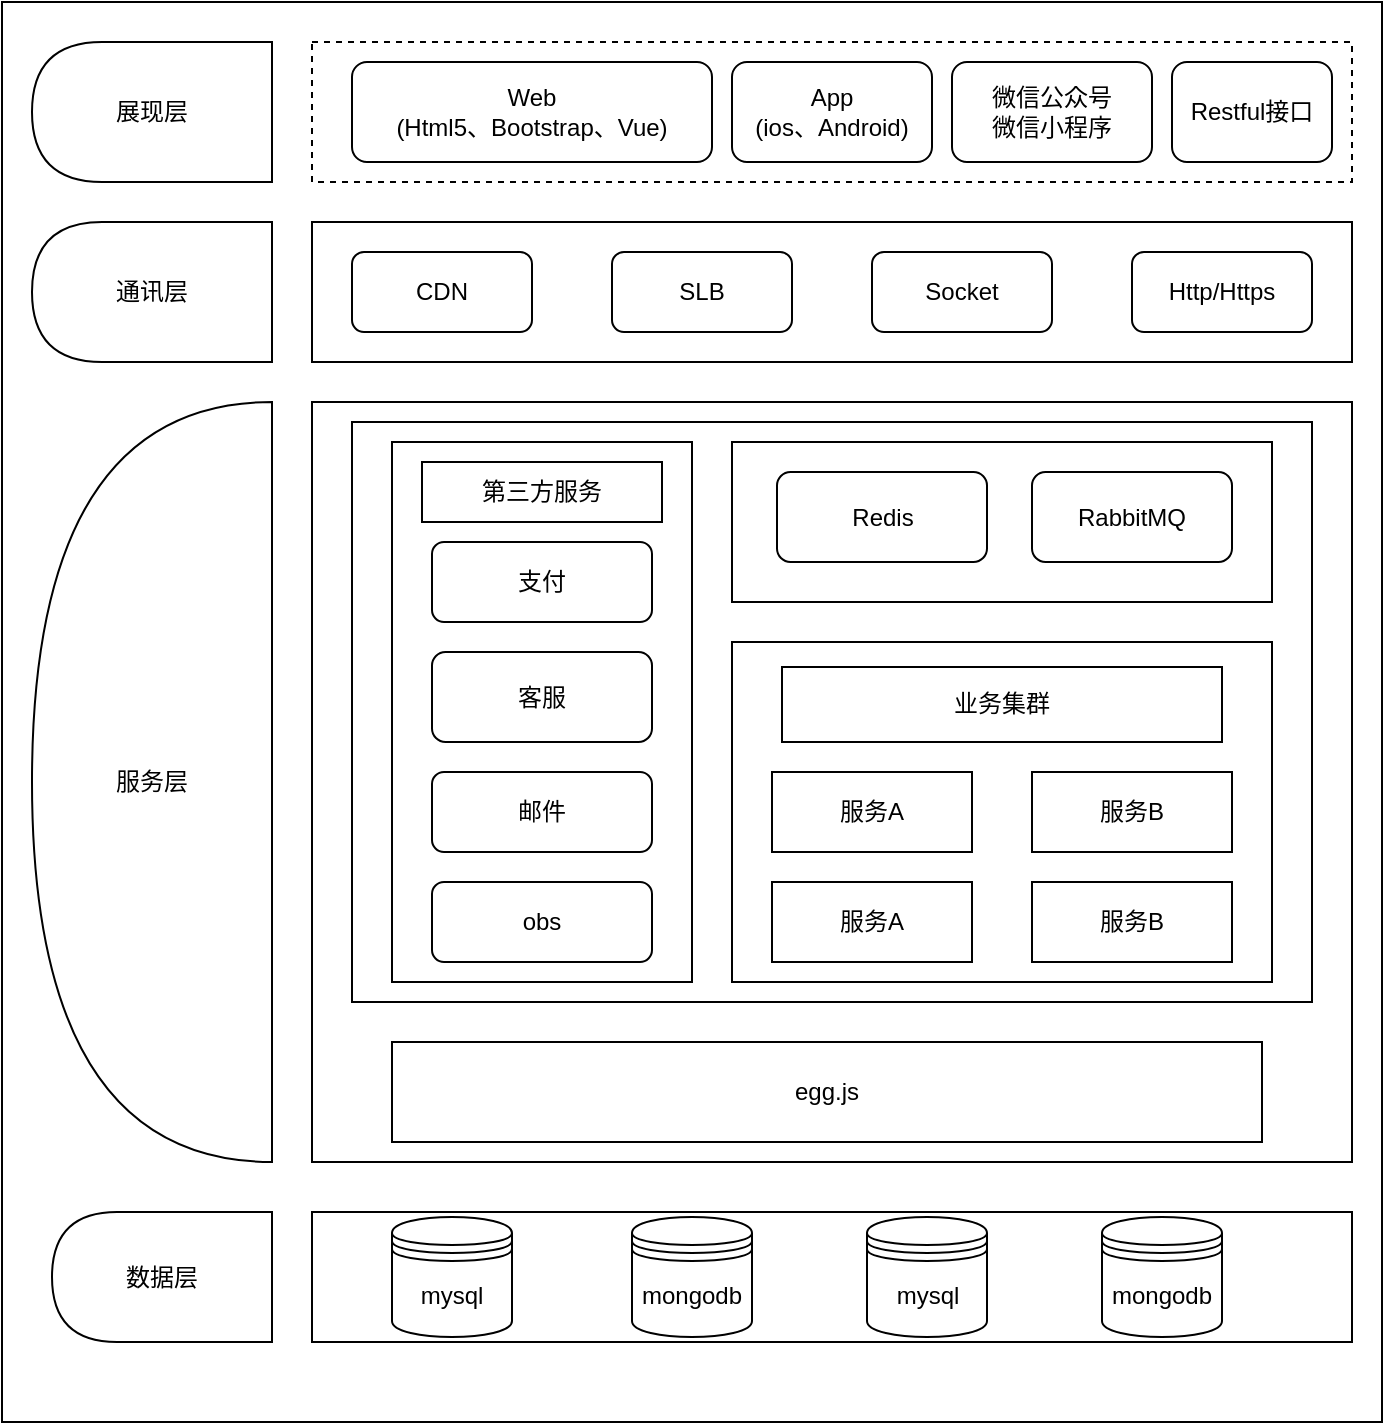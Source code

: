 <mxfile version="16.2.2" type="github">
  <diagram id="OgrTKNN4BAimMB1fzx9E" name="Page-1">
    <mxGraphModel dx="946" dy="725" grid="1" gridSize="10" guides="1" tooltips="1" connect="1" arrows="1" fold="1" page="1" pageScale="1" pageWidth="827" pageHeight="1169" math="0" shadow="0">
      <root>
        <mxCell id="0" />
        <mxCell id="1" parent="0" />
        <mxCell id="spjSdj0qYtbGVGtpy44G-3" value="" style="rounded=0;whiteSpace=wrap;align=center;html=1;labelBackgroundColor=none;" vertex="1" parent="1">
          <mxGeometry x="115" y="70" width="690" height="710" as="geometry" />
        </mxCell>
        <mxCell id="spjSdj0qYtbGVGtpy44G-4" value="" style="rounded=0;whiteSpace=wrap;html=1;" vertex="1" parent="1">
          <mxGeometry x="270" y="675" width="520" height="65" as="geometry" />
        </mxCell>
        <mxCell id="spjSdj0qYtbGVGtpy44G-7" value="mysql" style="shape=datastore;whiteSpace=wrap;html=1;" vertex="1" parent="1">
          <mxGeometry x="310" y="677.5" width="60" height="60" as="geometry" />
        </mxCell>
        <mxCell id="spjSdj0qYtbGVGtpy44G-8" value="&lt;span&gt;mysql&lt;/span&gt;" style="shape=datastore;whiteSpace=wrap;html=1;" vertex="1" parent="1">
          <mxGeometry x="547.5" y="677.5" width="60" height="60" as="geometry" />
        </mxCell>
        <mxCell id="spjSdj0qYtbGVGtpy44G-9" value="mongodb" style="shape=datastore;whiteSpace=wrap;html=1;" vertex="1" parent="1">
          <mxGeometry x="430" y="677.5" width="60" height="60" as="geometry" />
        </mxCell>
        <mxCell id="spjSdj0qYtbGVGtpy44G-10" value="&lt;span&gt;mongodb&lt;/span&gt;" style="shape=datastore;whiteSpace=wrap;html=1;" vertex="1" parent="1">
          <mxGeometry x="665" y="677.5" width="60" height="60" as="geometry" />
        </mxCell>
        <mxCell id="spjSdj0qYtbGVGtpy44G-14" value="数据层" style="shape=delay;whiteSpace=wrap;html=1;labelBackgroundColor=none;direction=west;" vertex="1" parent="1">
          <mxGeometry x="140" y="675" width="110" height="65" as="geometry" />
        </mxCell>
        <mxCell id="spjSdj0qYtbGVGtpy44G-16" value="" style="rounded=0;whiteSpace=wrap;html=1;labelBackgroundColor=none;" vertex="1" parent="1">
          <mxGeometry x="270" y="270" width="520" height="380" as="geometry" />
        </mxCell>
        <mxCell id="spjSdj0qYtbGVGtpy44G-23" value="通讯层" style="shape=delay;whiteSpace=wrap;html=1;labelBackgroundColor=none;direction=west;" vertex="1" parent="1">
          <mxGeometry x="130" y="180" width="120" height="70" as="geometry" />
        </mxCell>
        <mxCell id="spjSdj0qYtbGVGtpy44G-25" value="展现层" style="shape=delay;whiteSpace=wrap;html=1;labelBackgroundColor=none;direction=west;" vertex="1" parent="1">
          <mxGeometry x="130" y="90" width="120" height="70" as="geometry" />
        </mxCell>
        <mxCell id="spjSdj0qYtbGVGtpy44G-26" value="服务层" style="shape=delay;whiteSpace=wrap;html=1;labelBackgroundColor=none;direction=west;" vertex="1" parent="1">
          <mxGeometry x="130" y="270" width="120" height="380" as="geometry" />
        </mxCell>
        <mxCell id="spjSdj0qYtbGVGtpy44G-27" value="" style="rounded=0;whiteSpace=wrap;html=1;labelBackgroundColor=none;" vertex="1" parent="1">
          <mxGeometry x="270" y="180" width="520" height="70" as="geometry" />
        </mxCell>
        <mxCell id="spjSdj0qYtbGVGtpy44G-28" value="CDN" style="rounded=1;whiteSpace=wrap;html=1;labelBackgroundColor=none;" vertex="1" parent="1">
          <mxGeometry x="290" y="195" width="90" height="40" as="geometry" />
        </mxCell>
        <mxCell id="spjSdj0qYtbGVGtpy44G-29" value="" style="rounded=0;whiteSpace=wrap;html=1;labelBackgroundColor=none;dashed=1;strokeWidth=1;" vertex="1" parent="1">
          <mxGeometry x="270" y="90" width="520" height="70" as="geometry" />
        </mxCell>
        <mxCell id="spjSdj0qYtbGVGtpy44G-31" value="Socket" style="rounded=1;whiteSpace=wrap;html=1;labelBackgroundColor=none;" vertex="1" parent="1">
          <mxGeometry x="550" y="195" width="90" height="40" as="geometry" />
        </mxCell>
        <mxCell id="spjSdj0qYtbGVGtpy44G-32" value="SLB" style="rounded=1;whiteSpace=wrap;html=1;labelBackgroundColor=none;" vertex="1" parent="1">
          <mxGeometry x="420" y="195" width="90" height="40" as="geometry" />
        </mxCell>
        <mxCell id="spjSdj0qYtbGVGtpy44G-33" value="Restful接口" style="rounded=1;whiteSpace=wrap;html=1;labelBackgroundColor=none;" vertex="1" parent="1">
          <mxGeometry x="700" y="100" width="80" height="50" as="geometry" />
        </mxCell>
        <mxCell id="spjSdj0qYtbGVGtpy44G-34" value="微信公众号&lt;br&gt;微信小程序" style="rounded=1;whiteSpace=wrap;html=1;labelBackgroundColor=none;" vertex="1" parent="1">
          <mxGeometry x="590" y="100" width="100" height="50" as="geometry" />
        </mxCell>
        <mxCell id="spjSdj0qYtbGVGtpy44G-35" value="App&lt;br&gt;(ios、Android)" style="rounded=1;whiteSpace=wrap;html=1;labelBackgroundColor=none;" vertex="1" parent="1">
          <mxGeometry x="480" y="100" width="100" height="50" as="geometry" />
        </mxCell>
        <mxCell id="spjSdj0qYtbGVGtpy44G-36" value="Web&lt;br&gt;(Html5、Bootstrap、Vue)" style="rounded=1;whiteSpace=wrap;html=1;labelBackgroundColor=none;" vertex="1" parent="1">
          <mxGeometry x="290" y="100" width="180" height="50" as="geometry" />
        </mxCell>
        <mxCell id="spjSdj0qYtbGVGtpy44G-37" value="Http/Https" style="rounded=1;whiteSpace=wrap;html=1;labelBackgroundColor=none;strokeWidth=1;" vertex="1" parent="1">
          <mxGeometry x="680" y="195" width="90" height="40" as="geometry" />
        </mxCell>
        <mxCell id="spjSdj0qYtbGVGtpy44G-39" value="egg.js" style="rounded=0;whiteSpace=wrap;html=1;labelBackgroundColor=none;strokeWidth=1;" vertex="1" parent="1">
          <mxGeometry x="310" y="590" width="435" height="50" as="geometry" />
        </mxCell>
        <mxCell id="spjSdj0qYtbGVGtpy44G-40" value="" style="rounded=0;whiteSpace=wrap;html=1;labelBackgroundColor=none;strokeWidth=1;" vertex="1" parent="1">
          <mxGeometry x="290" y="280" width="480" height="290" as="geometry" />
        </mxCell>
        <mxCell id="spjSdj0qYtbGVGtpy44G-49" value="" style="rounded=0;whiteSpace=wrap;html=1;labelBackgroundColor=none;strokeWidth=1;" vertex="1" parent="1">
          <mxGeometry x="480" y="390" width="270" height="170" as="geometry" />
        </mxCell>
        <mxCell id="spjSdj0qYtbGVGtpy44G-53" value="" style="rounded=0;whiteSpace=wrap;html=1;labelBackgroundColor=none;strokeWidth=1;" vertex="1" parent="1">
          <mxGeometry x="310" y="290" width="150" height="270" as="geometry" />
        </mxCell>
        <mxCell id="spjSdj0qYtbGVGtpy44G-54" value="&lt;span&gt;服务A&lt;/span&gt;" style="rounded=0;whiteSpace=wrap;html=1;labelBackgroundColor=none;strokeWidth=1;" vertex="1" parent="1">
          <mxGeometry x="500" y="510" width="100" height="40" as="geometry" />
        </mxCell>
        <mxCell id="spjSdj0qYtbGVGtpy44G-55" value="&lt;span&gt;服务B&lt;/span&gt;" style="rounded=0;whiteSpace=wrap;html=1;labelBackgroundColor=none;strokeWidth=1;" vertex="1" parent="1">
          <mxGeometry x="630" y="510" width="100" height="40" as="geometry" />
        </mxCell>
        <mxCell id="spjSdj0qYtbGVGtpy44G-56" value="服务A" style="rounded=0;whiteSpace=wrap;html=1;labelBackgroundColor=none;strokeWidth=1;" vertex="1" parent="1">
          <mxGeometry x="500" y="455" width="100" height="40" as="geometry" />
        </mxCell>
        <mxCell id="spjSdj0qYtbGVGtpy44G-57" value="服务B" style="rounded=0;whiteSpace=wrap;html=1;labelBackgroundColor=none;strokeWidth=1;" vertex="1" parent="1">
          <mxGeometry x="630" y="455" width="100" height="40" as="geometry" />
        </mxCell>
        <mxCell id="spjSdj0qYtbGVGtpy44G-62" value="" style="rounded=0;whiteSpace=wrap;html=1;labelBackgroundColor=none;strokeWidth=1;" vertex="1" parent="1">
          <mxGeometry x="480" y="290" width="270" height="80" as="geometry" />
        </mxCell>
        <mxCell id="spjSdj0qYtbGVGtpy44G-63" value="RabbitMQ" style="rounded=1;whiteSpace=wrap;html=1;labelBackgroundColor=none;strokeWidth=1;" vertex="1" parent="1">
          <mxGeometry x="630" y="305" width="100" height="45" as="geometry" />
        </mxCell>
        <mxCell id="spjSdj0qYtbGVGtpy44G-64" value="Redis" style="rounded=1;whiteSpace=wrap;html=1;labelBackgroundColor=none;strokeWidth=1;" vertex="1" parent="1">
          <mxGeometry x="502.5" y="305" width="105" height="45" as="geometry" />
        </mxCell>
        <mxCell id="spjSdj0qYtbGVGtpy44G-66" value="第三方服务" style="rounded=0;whiteSpace=wrap;html=1;labelBackgroundColor=none;strokeWidth=1;" vertex="1" parent="1">
          <mxGeometry x="325" y="300" width="120" height="30" as="geometry" />
        </mxCell>
        <mxCell id="spjSdj0qYtbGVGtpy44G-67" value="obs" style="rounded=1;whiteSpace=wrap;html=1;labelBackgroundColor=none;strokeWidth=1;" vertex="1" parent="1">
          <mxGeometry x="330" y="510" width="110" height="40" as="geometry" />
        </mxCell>
        <mxCell id="spjSdj0qYtbGVGtpy44G-68" value="邮件" style="rounded=1;whiteSpace=wrap;html=1;labelBackgroundColor=none;strokeWidth=1;" vertex="1" parent="1">
          <mxGeometry x="330" y="455" width="110" height="40" as="geometry" />
        </mxCell>
        <mxCell id="spjSdj0qYtbGVGtpy44G-69" value="客服" style="rounded=1;whiteSpace=wrap;html=1;labelBackgroundColor=none;strokeWidth=1;" vertex="1" parent="1">
          <mxGeometry x="330" y="395" width="110" height="45" as="geometry" />
        </mxCell>
        <mxCell id="spjSdj0qYtbGVGtpy44G-70" value="支付" style="rounded=1;whiteSpace=wrap;html=1;labelBackgroundColor=none;strokeWidth=1;" vertex="1" parent="1">
          <mxGeometry x="330" y="340" width="110" height="40" as="geometry" />
        </mxCell>
        <mxCell id="spjSdj0qYtbGVGtpy44G-71" value="业务集群" style="rounded=0;whiteSpace=wrap;html=1;labelBackgroundColor=none;strokeWidth=1;" vertex="1" parent="1">
          <mxGeometry x="505" y="402.5" width="220" height="37.5" as="geometry" />
        </mxCell>
      </root>
    </mxGraphModel>
  </diagram>
</mxfile>
